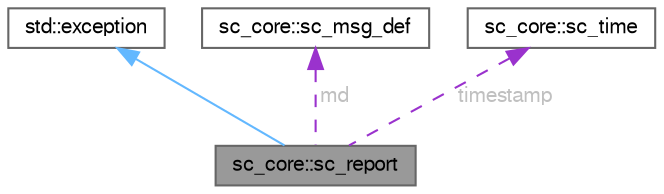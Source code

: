 digraph "sc_core::sc_report"
{
 // LATEX_PDF_SIZE
  bgcolor="transparent";
  edge [fontname=FreeSans,fontsize=10,labelfontname=FreeSans,labelfontsize=10];
  node [fontname=FreeSans,fontsize=10,shape=box,height=0.2,width=0.4];
  Node1 [id="Node000001",label="sc_core::sc_report",height=0.2,width=0.4,color="gray40", fillcolor="grey60", style="filled", fontcolor="black",tooltip=" "];
  Node2 -> Node1 [id="edge1_Node000001_Node000002",dir="back",color="steelblue1",style="solid",tooltip=" "];
  Node2 [id="Node000002",label="std::exception",height=0.2,width=0.4,color="gray40", fillcolor="white", style="filled",tooltip=" "];
  Node3 -> Node1 [id="edge2_Node000001_Node000003",dir="back",color="darkorchid3",style="dashed",tooltip=" ",label=" md",fontcolor="grey" ];
  Node3 [id="Node000003",label="sc_core::sc_msg_def",height=0.2,width=0.4,color="gray40", fillcolor="white", style="filled",URL="$a02357.html",tooltip=" "];
  Node4 -> Node1 [id="edge3_Node000001_Node000004",dir="back",color="darkorchid3",style="dashed",tooltip=" ",label=" timestamp",fontcolor="grey" ];
  Node4 [id="Node000004",label="sc_core::sc_time",height=0.2,width=0.4,color="gray40", fillcolor="white", style="filled",URL="$a02245.html",tooltip=" "];
}
